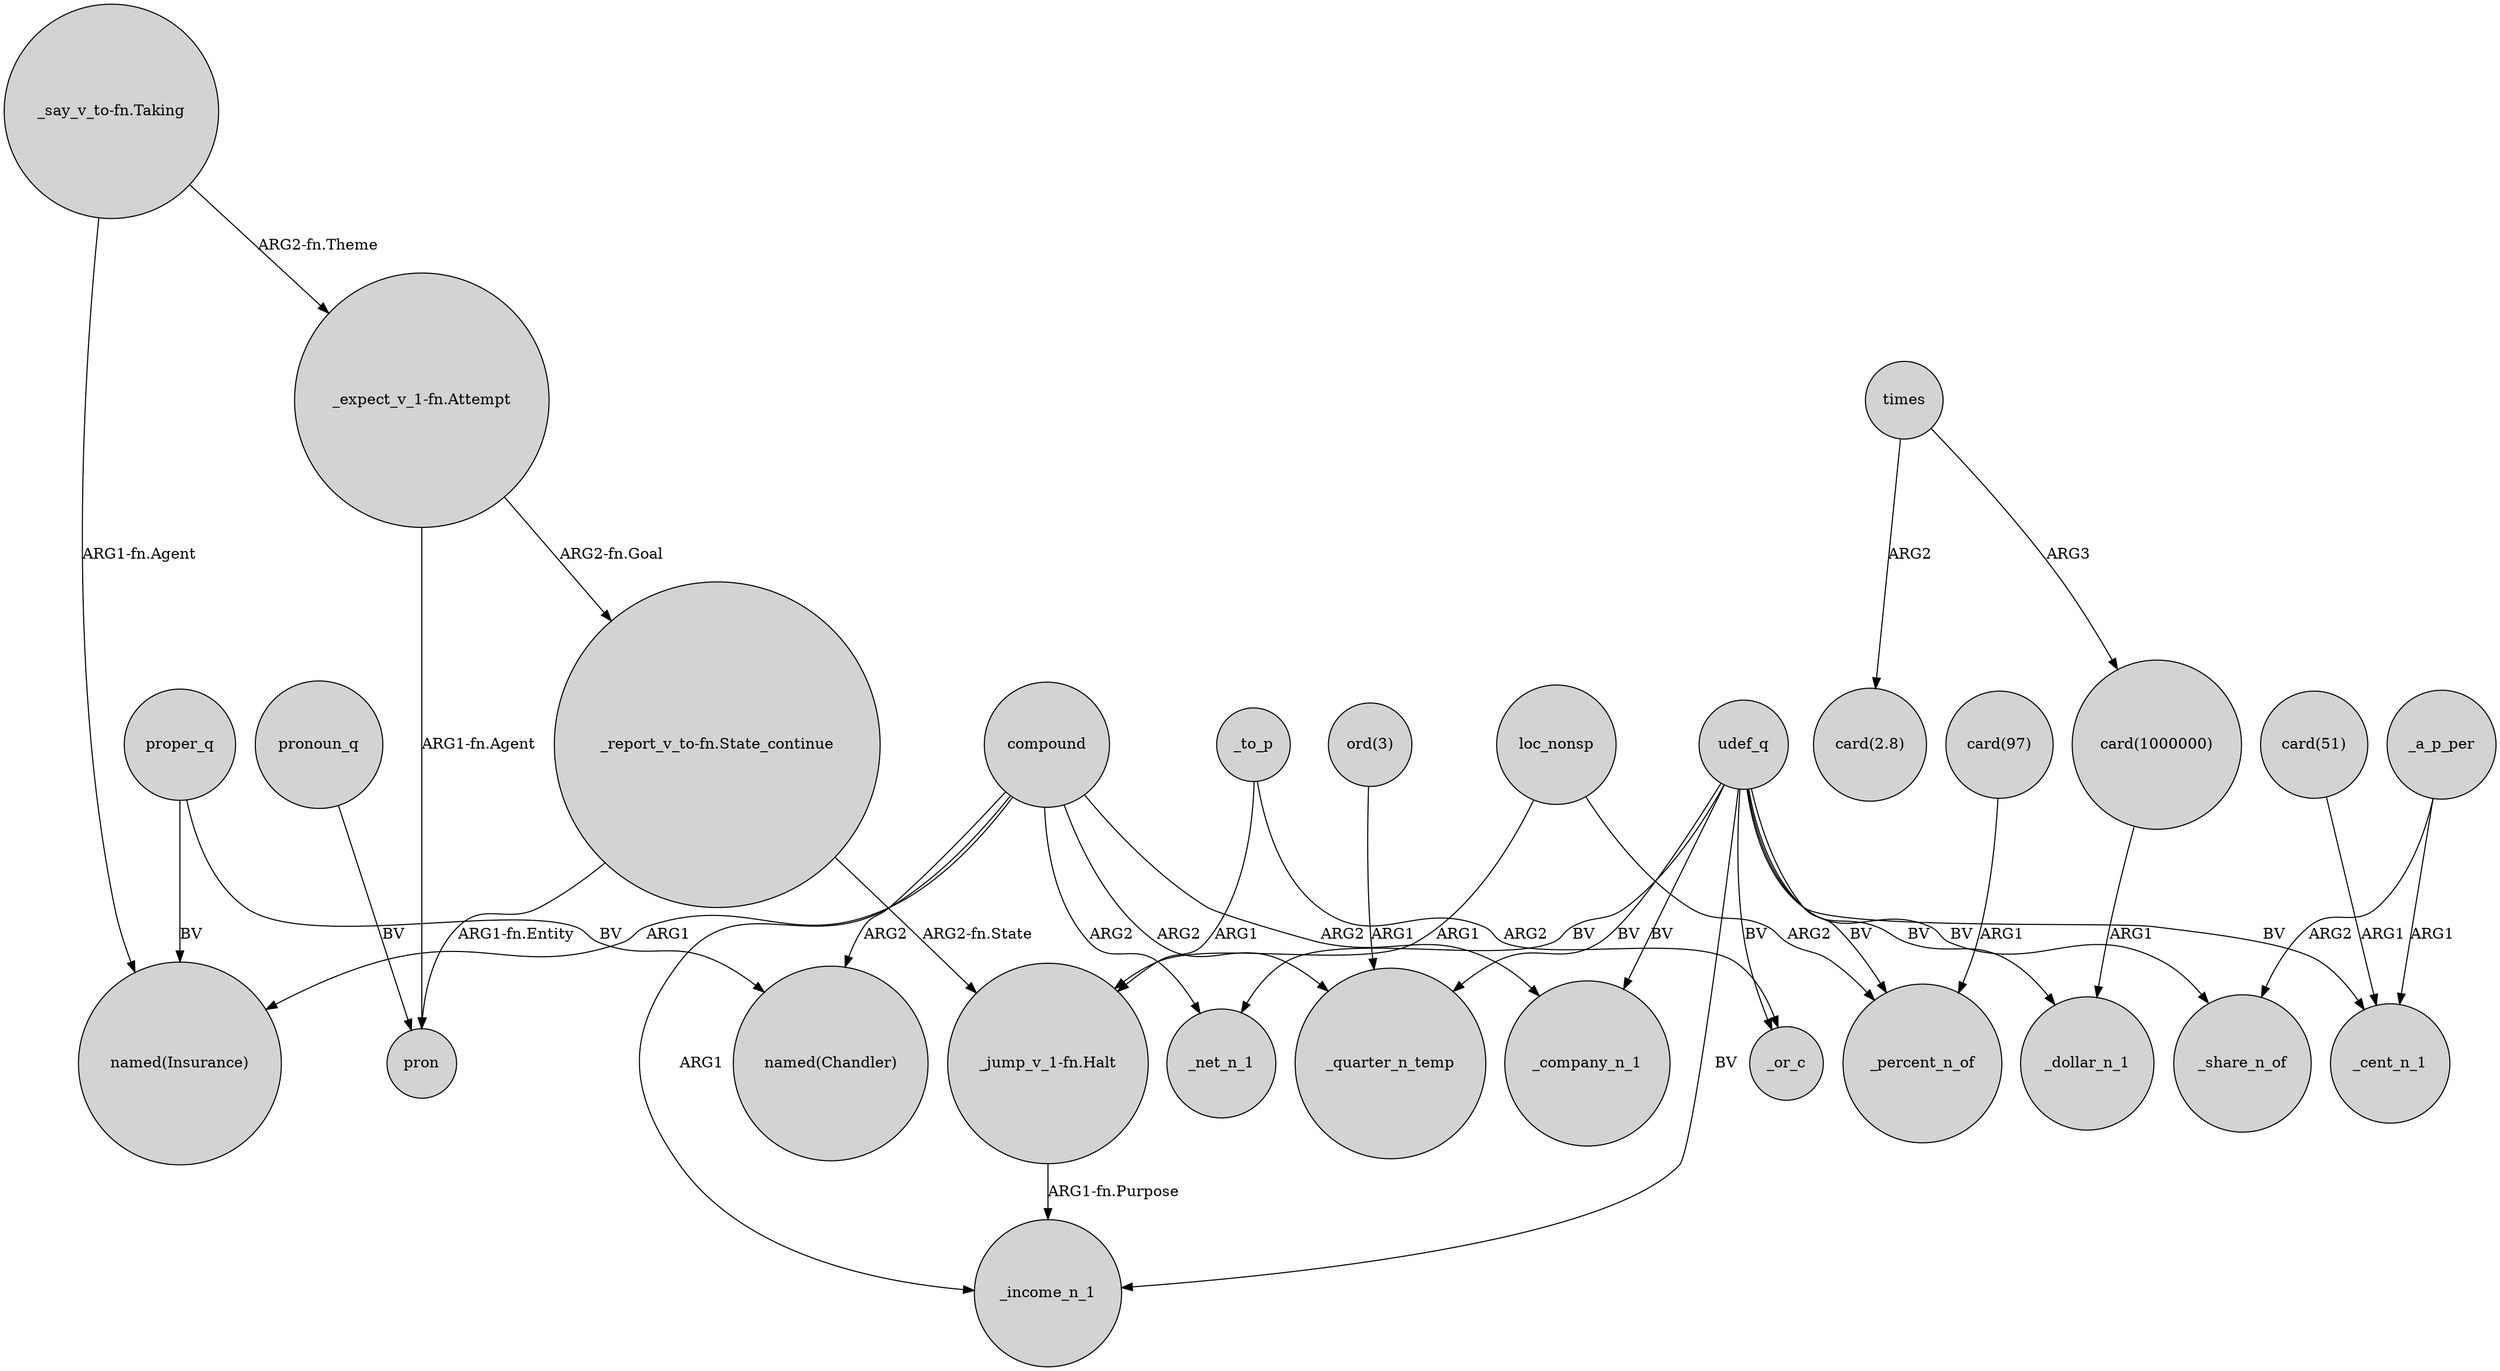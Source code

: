 digraph {
	node [shape=circle style=filled]
	"_say_v_to-fn.Taking" -> "named(Insurance)" [label="ARG1-fn.Agent"]
	_to_p -> _or_c [label=ARG2]
	"_expect_v_1-fn.Attempt" -> pron [label="ARG1-fn.Agent"]
	compound -> _net_n_1 [label=ARG2]
	"ord(3)" -> _quarter_n_temp [label=ARG1]
	times -> "card(2.8)" [label=ARG2]
	"_expect_v_1-fn.Attempt" -> "_report_v_to-fn.State_continue" [label="ARG2-fn.Goal"]
	proper_q -> "named(Insurance)" [label=BV]
	_a_p_per -> _cent_n_1 [label=ARG1]
	compound -> _company_n_1 [label=ARG2]
	udef_q -> _company_n_1 [label=BV]
	udef_q -> _income_n_1 [label=BV]
	"card(51)" -> _cent_n_1 [label=ARG1]
	"_report_v_to-fn.State_continue" -> pron [label="ARG1-fn.Entity"]
	loc_nonsp -> "_jump_v_1-fn.Halt" [label=ARG1]
	times -> "card(1000000)" [label=ARG3]
	"_report_v_to-fn.State_continue" -> "_jump_v_1-fn.Halt" [label="ARG2-fn.State"]
	proper_q -> "named(Chandler)" [label=BV]
	"card(97)" -> _percent_n_of [label=ARG1]
	udef_q -> _cent_n_1 [label=BV]
	udef_q -> _or_c [label=BV]
	pronoun_q -> pron [label=BV]
	"_jump_v_1-fn.Halt" -> _income_n_1 [label="ARG1-fn.Purpose"]
	compound -> _income_n_1 [label=ARG1]
	compound -> _quarter_n_temp [label=ARG2]
	_a_p_per -> _share_n_of [label=ARG2]
	udef_q -> _percent_n_of [label=BV]
	udef_q -> _share_n_of [label=BV]
	udef_q -> _net_n_1 [label=BV]
	compound -> "named(Insurance)" [label=ARG1]
	udef_q -> _dollar_n_1 [label=BV]
	"card(1000000)" -> _dollar_n_1 [label=ARG1]
	udef_q -> _quarter_n_temp [label=BV]
	_to_p -> "_jump_v_1-fn.Halt" [label=ARG1]
	compound -> "named(Chandler)" [label=ARG2]
	"_say_v_to-fn.Taking" -> "_expect_v_1-fn.Attempt" [label="ARG2-fn.Theme"]
	loc_nonsp -> _percent_n_of [label=ARG2]
}
